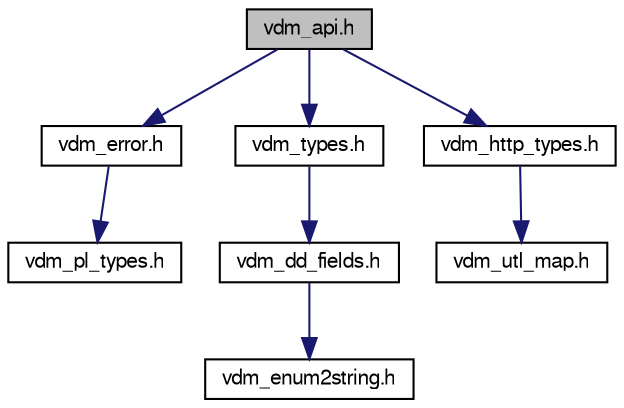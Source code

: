 digraph "vdm_api.h"
{
  bgcolor="transparent";
  edge [fontname="FreeSans",fontsize="10",labelfontname="FreeSans",labelfontsize="10"];
  node [fontname="FreeSans",fontsize="10",shape=record];
  Node1 [label="vdm_api.h",height=0.2,width=0.4,color="black", fillcolor="grey75", style="filled" fontcolor="black"];
  Node1 -> Node2 [color="midnightblue",fontsize="10",style="solid",fontname="FreeSans"];
  Node2 [label="vdm_error.h",height=0.2,width=0.4,color="black",URL="$vdm__error_8h.html",tooltip="Error Codes."];
  Node2 -> Node3 [color="midnightblue",fontsize="10",style="solid",fontname="FreeSans"];
  Node3 [label="vdm_pl_types.h",height=0.2,width=0.4,color="black",URL="$vdm__pl__types_8h.html",tooltip="OMA DM Protocol Engine Standard Types and Macros."];
  Node1 -> Node4 [color="midnightblue",fontsize="10",style="solid",fontname="FreeSans"];
  Node4 [label="vdm_types.h",height=0.2,width=0.4,color="black",URL="$vdm__types_8h.html",tooltip="OMA DM Protocol Engine Types."];
  Node4 -> Node5 [color="midnightblue",fontsize="10",style="solid",fontname="FreeSans"];
  Node5 [label="vdm_dd_fields.h",height=0.2,width=0.4,color="black",URL="$vdm__dd__fields_8h.html",tooltip="OMA DM Protocol Engine download descriptor fields."];
  Node5 -> Node6 [color="midnightblue",fontsize="10",style="solid",fontname="FreeSans"];
  Node6 [label="vdm_enum2string.h",height=0.2,width=0.4,color="black",URL="$vdm__enum2string_8h.html",tooltip="Utility for converting enum to string."];
  Node1 -> Node7 [color="midnightblue",fontsize="10",style="solid",fontname="FreeSans"];
  Node7 [label="vdm_http_types.h",height=0.2,width=0.4,color="black",URL="$vdm__http__types_8h_source.html"];
  Node7 -> Node8 [color="midnightblue",fontsize="10",style="solid",fontname="FreeSans"];
  Node8 [label="vdm_utl_map.h",height=0.2,width=0.4,color="black",URL="$vdm__utl__map_8h.html",tooltip="Map (Associative Array) API."];
}
